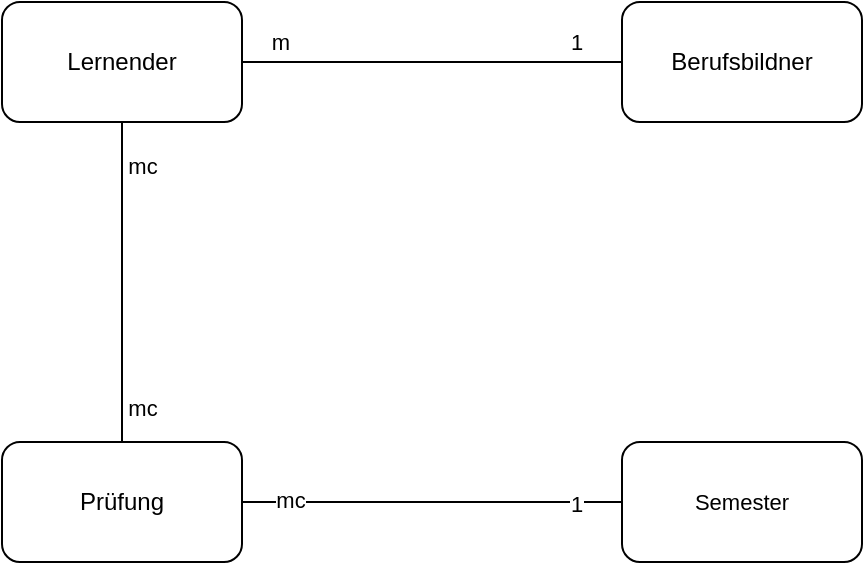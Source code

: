 <mxfile version="26.0.16">
  <diagram name="Seite-1" id="mQSNCqU-URrF9noQVgQa">
    <mxGraphModel dx="934" dy="665" grid="1" gridSize="10" guides="1" tooltips="1" connect="1" arrows="1" fold="1" page="1" pageScale="1" pageWidth="827" pageHeight="1169" math="0" shadow="0">
      <root>
        <mxCell id="0" />
        <mxCell id="1" parent="0" />
        <mxCell id="1jrdNp0M8J12RakMBeQd-8" value="" style="edgeStyle=orthogonalEdgeStyle;rounded=0;orthogonalLoop=1;jettySize=auto;html=1;endArrow=none;startFill=0;" edge="1" parent="1" source="1jrdNp0M8J12RakMBeQd-1" target="1jrdNp0M8J12RakMBeQd-3">
          <mxGeometry relative="1" as="geometry" />
        </mxCell>
        <mxCell id="1jrdNp0M8J12RakMBeQd-9" value="mc" style="edgeLabel;html=1;align=center;verticalAlign=middle;resizable=0;points=[];" vertex="1" connectable="0" parent="1jrdNp0M8J12RakMBeQd-8">
          <mxGeometry x="-0.726" y="1" relative="1" as="geometry">
            <mxPoint x="9" as="offset" />
          </mxGeometry>
        </mxCell>
        <mxCell id="1jrdNp0M8J12RakMBeQd-10" value="mc" style="edgeLabel;html=1;align=center;verticalAlign=middle;resizable=0;points=[];" vertex="1" connectable="0" parent="1jrdNp0M8J12RakMBeQd-8">
          <mxGeometry x="0.782" y="1" relative="1" as="geometry">
            <mxPoint x="9" as="offset" />
          </mxGeometry>
        </mxCell>
        <mxCell id="1jrdNp0M8J12RakMBeQd-1" value="Lernender" style="rounded=1;whiteSpace=wrap;html=1;" vertex="1" parent="1">
          <mxGeometry x="170" y="110" width="120" height="60" as="geometry" />
        </mxCell>
        <mxCell id="1jrdNp0M8J12RakMBeQd-5" style="edgeStyle=orthogonalEdgeStyle;rounded=0;orthogonalLoop=1;jettySize=auto;html=1;endArrow=none;startFill=0;" edge="1" parent="1" source="1jrdNp0M8J12RakMBeQd-2" target="1jrdNp0M8J12RakMBeQd-1">
          <mxGeometry relative="1" as="geometry" />
        </mxCell>
        <mxCell id="1jrdNp0M8J12RakMBeQd-6" value="m" style="edgeLabel;html=1;align=center;verticalAlign=middle;resizable=0;points=[];" vertex="1" connectable="0" parent="1jrdNp0M8J12RakMBeQd-5">
          <mxGeometry x="0.803" y="-2" relative="1" as="geometry">
            <mxPoint y="-8" as="offset" />
          </mxGeometry>
        </mxCell>
        <mxCell id="1jrdNp0M8J12RakMBeQd-15" value="1" style="edgeLabel;html=1;align=center;verticalAlign=middle;resizable=0;points=[];" vertex="1" connectable="0" parent="1jrdNp0M8J12RakMBeQd-5">
          <mxGeometry x="-0.751" y="1" relative="1" as="geometry">
            <mxPoint y="-11" as="offset" />
          </mxGeometry>
        </mxCell>
        <mxCell id="1jrdNp0M8J12RakMBeQd-2" value="Berufsbildner" style="rounded=1;whiteSpace=wrap;html=1;" vertex="1" parent="1">
          <mxGeometry x="480" y="110" width="120" height="60" as="geometry" />
        </mxCell>
        <mxCell id="1jrdNp0M8J12RakMBeQd-24" style="edgeStyle=orthogonalEdgeStyle;shape=connector;rounded=0;orthogonalLoop=1;jettySize=auto;html=1;entryX=0;entryY=0.5;entryDx=0;entryDy=0;strokeColor=default;align=center;verticalAlign=middle;fontFamily=Helvetica;fontSize=11;fontColor=default;labelBackgroundColor=default;startFill=0;endArrow=none;" edge="1" parent="1" source="1jrdNp0M8J12RakMBeQd-3" target="1jrdNp0M8J12RakMBeQd-23">
          <mxGeometry relative="1" as="geometry" />
        </mxCell>
        <mxCell id="1jrdNp0M8J12RakMBeQd-25" value="mc" style="edgeLabel;html=1;align=center;verticalAlign=middle;resizable=0;points=[];fontFamily=Helvetica;fontSize=11;fontColor=default;labelBackgroundColor=default;" vertex="1" connectable="0" parent="1jrdNp0M8J12RakMBeQd-24">
          <mxGeometry x="-0.745" y="1" relative="1" as="geometry">
            <mxPoint as="offset" />
          </mxGeometry>
        </mxCell>
        <mxCell id="1jrdNp0M8J12RakMBeQd-26" value="1" style="edgeLabel;html=1;align=center;verticalAlign=middle;resizable=0;points=[];fontFamily=Helvetica;fontSize=11;fontColor=default;labelBackgroundColor=default;" vertex="1" connectable="0" parent="1jrdNp0M8J12RakMBeQd-24">
          <mxGeometry x="0.754" y="-1" relative="1" as="geometry">
            <mxPoint as="offset" />
          </mxGeometry>
        </mxCell>
        <mxCell id="1jrdNp0M8J12RakMBeQd-3" value="Prüfung" style="rounded=1;whiteSpace=wrap;html=1;" vertex="1" parent="1">
          <mxGeometry x="170" y="330" width="120" height="60" as="geometry" />
        </mxCell>
        <mxCell id="1jrdNp0M8J12RakMBeQd-23" value="Semester" style="rounded=1;whiteSpace=wrap;html=1;fontFamily=Helvetica;fontSize=11;fontColor=default;labelBackgroundColor=default;" vertex="1" parent="1">
          <mxGeometry x="480" y="330" width="120" height="60" as="geometry" />
        </mxCell>
      </root>
    </mxGraphModel>
  </diagram>
</mxfile>
